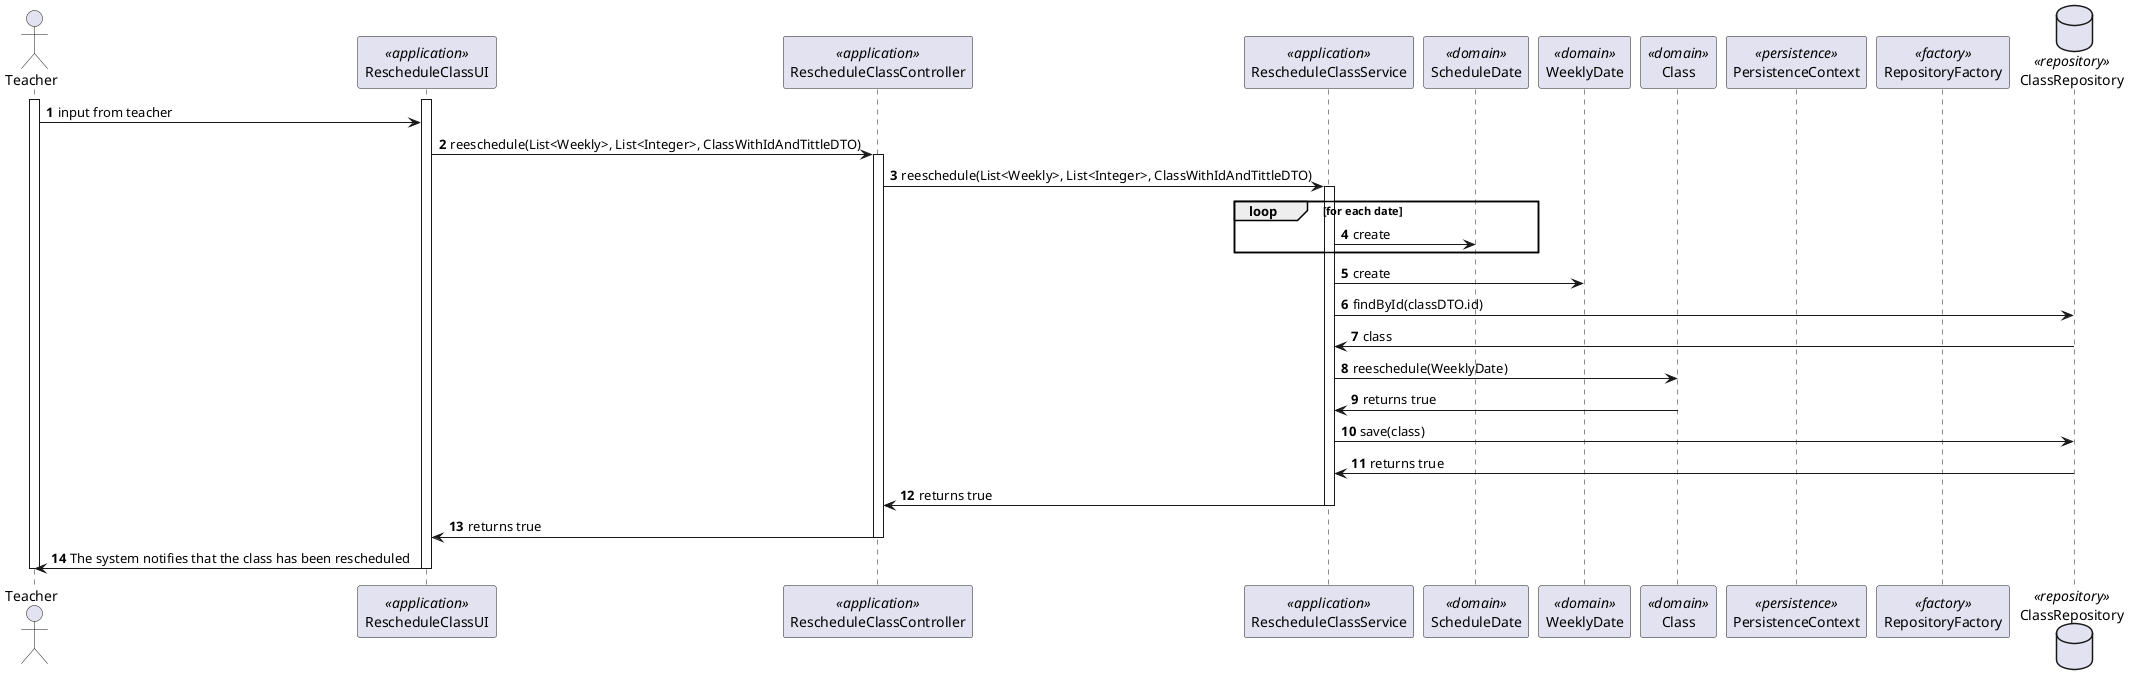 @startuml
'https://plantuml.com/sequence-diagram

autonumber

actor Teacher

participant "RescheduleClassUI" as UI <<application>>
participant "RescheduleClassController" as Controller <<application>>
participant "RescheduleClassService" as Service <<application>>


participant "ScheduleDate" as Date <<domain>>
participant "WeeklyDate" as Weekly <<domain>>
participant "Class" as Class <<domain>>
participant "PersistenceContext" as Persistence <<persistence>>
participant "RepositoryFactory" as Factory <<factory>>

database "ClassRepository" as Repository <<repository>>

activate Teacher
activate UI

Teacher -> UI : input from teacher

UI -> Controller : reeschedule(List<Weekly>, List<Integer>, ClassWithIdAndTittleDTO)
activate Controller
Controller -> Service : reeschedule(List<Weekly>, List<Integer>, ClassWithIdAndTittleDTO)
activate Service
loop for each date
Service -> Date : create
end

Service -> Weekly : create

Service -> Repository : findById(classDTO.id)
Repository -> Service : class

Service -> Class : reeschedule(WeeklyDate)

Class -> Service : returns true

Service -> Repository : save(class)

Repository -> Service : returns true

Service -> Controller : returns true
deactivate Service
Controller -> UI : returns true
deactivate Controller
UI -> Teacher : The system notifies that the class has been rescheduled


deactivate UI
deactivate Teacher
deactivate Controller
@enduml